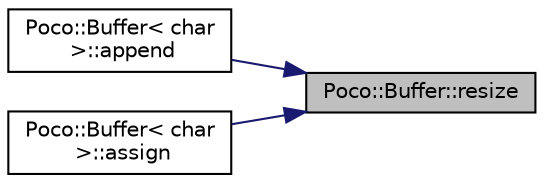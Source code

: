 digraph "Poco::Buffer::resize"
{
 // LATEX_PDF_SIZE
  edge [fontname="Helvetica",fontsize="10",labelfontname="Helvetica",labelfontsize="10"];
  node [fontname="Helvetica",fontsize="10",shape=record];
  rankdir="RL";
  Node1 [label="Poco::Buffer::resize",height=0.2,width=0.4,color="black", fillcolor="grey75", style="filled", fontcolor="black",tooltip=" "];
  Node1 -> Node2 [dir="back",color="midnightblue",fontsize="10",style="solid"];
  Node2 [label="Poco::Buffer\< char\l \>::append",height=0.2,width=0.4,color="black", fillcolor="white", style="filled",URL="$classPoco_1_1Buffer.html#a9849719bd541b068bd0c73ef6b99768a",tooltip="Resizes this buffer and appends the argument buffer."];
  Node1 -> Node3 [dir="back",color="midnightblue",fontsize="10",style="solid"];
  Node3 [label="Poco::Buffer\< char\l \>::assign",height=0.2,width=0.4,color="black", fillcolor="white", style="filled",URL="$classPoco_1_1Buffer.html#a7abe1569a2583b7817f5bcc310503373",tooltip=" "];
}
